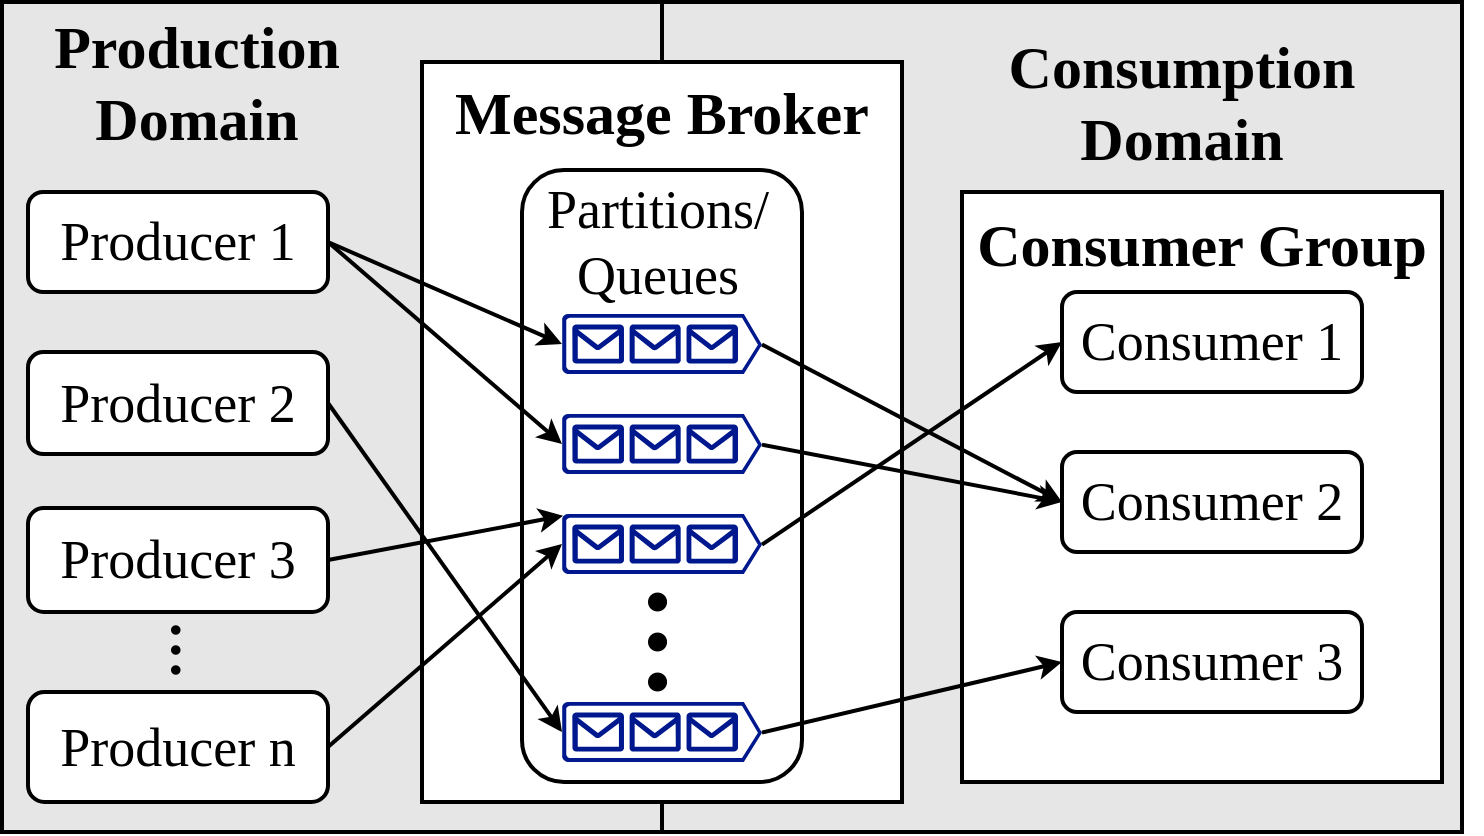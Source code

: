 <mxfile version="20.8.10" type="device"><diagram name="Page-1" id="KMRVGv85CXEB_shTvokp"><mxGraphModel dx="1388" dy="667" grid="1" gridSize="10" guides="1" tooltips="1" connect="1" arrows="1" fold="1" page="1" pageScale="1" pageWidth="850" pageHeight="1100" math="0" shadow="0"><root><mxCell id="0"/><mxCell id="1" parent="0"/><mxCell id="P6dFdV0rht1u66w1sr2N-1" parent="0"/><mxCell id="P6dFdV0rht1u66w1sr2N-2" value="Production Domain" parent="0"/><mxCell id="P6dFdV0rht1u66w1sr2N-3" value="" style="rounded=0;whiteSpace=wrap;html=1;strokeWidth=2;fillColor=#E6E6E6;" vertex="1" parent="P6dFdV0rht1u66w1sr2N-2"><mxGeometry x="210" y="205" width="330" height="415" as="geometry"/></mxCell><mxCell id="P6dFdV0rht1u66w1sr2N-4" value="&lt;span style=&quot;font-size: 30px;&quot;&gt;Production Domain&lt;/span&gt;" style="text;html=1;strokeColor=none;fillColor=none;align=center;verticalAlign=middle;whiteSpace=wrap;rounded=0;strokeWidth=2;fontFamily=Times New Roman;fontSize=30;fontStyle=1" vertex="1" parent="P6dFdV0rht1u66w1sr2N-2"><mxGeometry x="220" y="230" width="175" height="30" as="geometry"/></mxCell><mxCell id="P6dFdV0rht1u66w1sr2N-5" value="Consumption Domain" parent="0"/><mxCell id="P6dFdV0rht1u66w1sr2N-6" value="" style="rounded=0;whiteSpace=wrap;html=1;strokeWidth=2;fillColor=#E6E6E6;" vertex="1" parent="P6dFdV0rht1u66w1sr2N-5"><mxGeometry x="540" y="205" width="400" height="415" as="geometry"/></mxCell><mxCell id="P6dFdV0rht1u66w1sr2N-7" value="&lt;span style=&quot;font-size: 30px;&quot;&gt;Consumption Domain&lt;/span&gt;" style="text;html=1;strokeColor=none;fillColor=none;align=center;verticalAlign=middle;whiteSpace=wrap;rounded=0;strokeWidth=2;fontFamily=Times New Roman;fontSize=30;fontStyle=1" vertex="1" parent="P6dFdV0rht1u66w1sr2N-5"><mxGeometry x="660" y="240" width="280" height="30" as="geometry"/></mxCell><mxCell id="P6dFdV0rht1u66w1sr2N-8" value="Consumer Group" parent="0"/><mxCell id="P6dFdV0rht1u66w1sr2N-9" value="" style="rounded=0;whiteSpace=wrap;html=1;flipH=0;flipV=0;strokeWidth=2;" vertex="1" parent="P6dFdV0rht1u66w1sr2N-8"><mxGeometry x="690" y="300" width="240" height="295" as="geometry"/></mxCell><mxCell id="P6dFdV0rht1u66w1sr2N-10" value="Consumer 1" style="rounded=1;whiteSpace=wrap;html=1;flipH=0;flipV=0;strokeWidth=2;fontFamily=Times New Roman;fontSize=27;" vertex="1" parent="P6dFdV0rht1u66w1sr2N-8"><mxGeometry x="740" y="350" width="150" height="50" as="geometry"/></mxCell><mxCell id="P6dFdV0rht1u66w1sr2N-11" value="Consumer 2" style="rounded=1;whiteSpace=wrap;html=1;flipH=0;flipV=0;strokeWidth=2;fontFamily=Times New Roman;fontSize=27;" vertex="1" parent="P6dFdV0rht1u66w1sr2N-8"><mxGeometry x="740" y="430" width="150" height="50" as="geometry"/></mxCell><mxCell id="P6dFdV0rht1u66w1sr2N-12" value="Consumer 3" style="rounded=1;whiteSpace=wrap;html=1;flipH=0;flipV=0;strokeWidth=2;fontFamily=Times New Roman;fontSize=27;" vertex="1" parent="P6dFdV0rht1u66w1sr2N-8"><mxGeometry x="740" y="510" width="150" height="50" as="geometry"/></mxCell><mxCell id="P6dFdV0rht1u66w1sr2N-13" value="&lt;font style=&quot;font-size: 30px;&quot;&gt;Consumer Group&lt;/font&gt;" style="text;html=1;strokeColor=none;fillColor=none;align=center;verticalAlign=middle;whiteSpace=wrap;rounded=0;strokeWidth=2;fontFamily=Times New Roman;fontSize=80;fontStyle=1" vertex="1" parent="P6dFdV0rht1u66w1sr2N-8"><mxGeometry x="670" y="294" width="280" height="30" as="geometry"/></mxCell><mxCell id="P6dFdV0rht1u66w1sr2N-14" value="Producers" parent="0"/><mxCell id="P6dFdV0rht1u66w1sr2N-15" value="Producer 1" style="rounded=1;whiteSpace=wrap;html=1;strokeWidth=2;fontFamily=Times New Roman;fontSize=27;" vertex="1" parent="P6dFdV0rht1u66w1sr2N-14"><mxGeometry x="223" y="300" width="150" height="50" as="geometry"/></mxCell><mxCell id="P6dFdV0rht1u66w1sr2N-16" value="Producer 2" style="rounded=1;whiteSpace=wrap;html=1;strokeWidth=2;fontFamily=Times New Roman;fontSize=27;" vertex="1" parent="P6dFdV0rht1u66w1sr2N-14"><mxGeometry x="223" y="380" width="150" height="51" as="geometry"/></mxCell><mxCell id="P6dFdV0rht1u66w1sr2N-17" value="Producer 3" style="rounded=1;whiteSpace=wrap;html=1;strokeWidth=2;fontFamily=Times New Roman;fontSize=27;" vertex="1" parent="P6dFdV0rht1u66w1sr2N-14"><mxGeometry x="223" y="458" width="150" height="52" as="geometry"/></mxCell><mxCell id="P6dFdV0rht1u66w1sr2N-18" value="Producer n" style="rounded=1;whiteSpace=wrap;html=1;strokeWidth=2;fontFamily=Times New Roman;fontSize=27;" vertex="1" parent="P6dFdV0rht1u66w1sr2N-14"><mxGeometry x="223" y="550" width="150" height="55" as="geometry"/></mxCell><mxCell id="P6dFdV0rht1u66w1sr2N-19" value="&lt;font face=&quot;Comic Sans MS&quot; style=&quot;font-size: 40px;&quot;&gt;...&lt;/font&gt;" style="text;html=1;strokeColor=none;fillColor=none;align=center;verticalAlign=middle;whiteSpace=wrap;rounded=0;strokeWidth=2;rotation=90;" vertex="1" parent="P6dFdV0rht1u66w1sr2N-14"><mxGeometry x="290" y="518" width="38" height="22" as="geometry"/></mxCell><mxCell id="P6dFdV0rht1u66w1sr2N-20" value="Message Broker" parent="0"/><mxCell id="P6dFdV0rht1u66w1sr2N-21" value="" style="rounded=0;whiteSpace=wrap;html=1;strokeWidth=2;" vertex="1" parent="P6dFdV0rht1u66w1sr2N-20"><mxGeometry x="420" y="235" width="240" height="370" as="geometry"/></mxCell><mxCell id="P6dFdV0rht1u66w1sr2N-22" value="" style="rounded=1;whiteSpace=wrap;html=1;strokeWidth=2;" vertex="1" parent="P6dFdV0rht1u66w1sr2N-20"><mxGeometry x="470" y="289" width="140" height="306" as="geometry"/></mxCell><mxCell id="P6dFdV0rht1u66w1sr2N-23" value="" style="sketch=0;aspect=fixed;pointerEvents=1;shadow=0;dashed=0;html=1;strokeColor=none;labelPosition=center;verticalLabelPosition=bottom;verticalAlign=top;align=center;fillColor=#00188D;shape=mxgraph.azure.queue_generic;strokeWidth=2;" vertex="1" parent="P6dFdV0rht1u66w1sr2N-20"><mxGeometry x="490" y="411" width="100" height="30" as="geometry"/></mxCell><mxCell id="P6dFdV0rht1u66w1sr2N-24" value="" style="sketch=0;aspect=fixed;pointerEvents=1;shadow=0;dashed=0;html=1;strokeColor=none;labelPosition=center;verticalLabelPosition=bottom;verticalAlign=top;align=center;fillColor=#00188D;shape=mxgraph.azure.queue_generic;strokeWidth=2;" vertex="1" parent="P6dFdV0rht1u66w1sr2N-20"><mxGeometry x="490" y="461" width="100" height="30" as="geometry"/></mxCell><mxCell id="P6dFdV0rht1u66w1sr2N-25" value="" style="sketch=0;aspect=fixed;pointerEvents=1;shadow=0;dashed=0;html=1;strokeColor=none;labelPosition=center;verticalLabelPosition=bottom;verticalAlign=top;align=center;fillColor=#00188D;shape=mxgraph.azure.queue_generic;strokeWidth=2;" vertex="1" parent="P6dFdV0rht1u66w1sr2N-20"><mxGeometry x="490" y="361" width="100" height="30" as="geometry"/></mxCell><mxCell id="P6dFdV0rht1u66w1sr2N-26" value="" style="sketch=0;aspect=fixed;pointerEvents=1;shadow=0;dashed=0;html=1;strokeColor=none;labelPosition=center;verticalLabelPosition=bottom;verticalAlign=top;align=center;fillColor=#00188D;shape=mxgraph.azure.queue_generic;strokeWidth=2;" vertex="1" parent="P6dFdV0rht1u66w1sr2N-20"><mxGeometry x="490" y="555" width="100" height="30" as="geometry"/></mxCell><mxCell id="P6dFdV0rht1u66w1sr2N-27" value="&lt;font face=&quot;Comic Sans MS&quot; style=&quot;font-size: 80px;&quot;&gt;...&lt;/font&gt;" style="text;html=1;strokeColor=none;fillColor=none;align=center;verticalAlign=middle;whiteSpace=wrap;rounded=0;strokeWidth=2;rotation=90;" vertex="1" parent="P6dFdV0rht1u66w1sr2N-20"><mxGeometry x="532" y="510" width="60" height="30" as="geometry"/></mxCell><mxCell id="P6dFdV0rht1u66w1sr2N-28" value="&lt;font style=&quot;font-size: 30px;&quot;&gt;Message Broker&lt;/font&gt;" style="text;html=1;strokeColor=none;fillColor=none;align=center;verticalAlign=middle;whiteSpace=wrap;rounded=0;strokeWidth=2;fontFamily=Times New Roman;fontSize=30;fontStyle=1" vertex="1" parent="P6dFdV0rht1u66w1sr2N-20"><mxGeometry x="400" y="245" width="280" height="30" as="geometry"/></mxCell><mxCell id="P6dFdV0rht1u66w1sr2N-29" value="&lt;font style=&quot;font-size: 27px;&quot;&gt;Partitions/&lt;br&gt;Queues&lt;/font&gt;" style="text;html=1;strokeColor=none;fillColor=none;align=center;verticalAlign=middle;whiteSpace=wrap;rounded=0;strokeWidth=2;fontFamily=Times New Roman;fontSize=20;" vertex="1" parent="P6dFdV0rht1u66w1sr2N-20"><mxGeometry x="508" y="310" width="60" height="30" as="geometry"/></mxCell><mxCell id="P6dFdV0rht1u66w1sr2N-30" value="producer-partiton" parent="0"/><mxCell id="P6dFdV0rht1u66w1sr2N-31" value="" style="endArrow=classic;html=1;rounded=0;fontFamily=Comic Sans MS;fontSize=14;strokeWidth=2;entryX=0;entryY=0.5;entryDx=0;entryDy=0;entryPerimeter=0;exitX=1;exitY=0.5;exitDx=0;exitDy=0;" edge="1" parent="P6dFdV0rht1u66w1sr2N-30" source="P6dFdV0rht1u66w1sr2N-15" target="P6dFdV0rht1u66w1sr2N-25"><mxGeometry width="50" height="50" relative="1" as="geometry"><mxPoint x="330" y="357" as="sourcePoint"/><mxPoint x="490" y="357" as="targetPoint"/></mxGeometry></mxCell><mxCell id="P6dFdV0rht1u66w1sr2N-32" value="" style="endArrow=classic;html=1;rounded=0;fontFamily=Comic Sans MS;fontSize=14;strokeWidth=2;entryX=0;entryY=0.5;entryDx=0;entryDy=0;entryPerimeter=0;exitX=1;exitY=0.5;exitDx=0;exitDy=0;" edge="1" parent="P6dFdV0rht1u66w1sr2N-30" source="P6dFdV0rht1u66w1sr2N-15" target="P6dFdV0rht1u66w1sr2N-23"><mxGeometry width="50" height="50" relative="1" as="geometry"><mxPoint x="330" y="358" as="sourcePoint"/><mxPoint x="490" y="407" as="targetPoint"/></mxGeometry></mxCell><mxCell id="P6dFdV0rht1u66w1sr2N-33" value="" style="endArrow=classic;html=1;rounded=0;fontFamily=Comic Sans MS;fontSize=14;strokeWidth=2;entryX=0;entryY=0.5;entryDx=0;entryDy=0;entryPerimeter=0;exitX=1;exitY=0.5;exitDx=0;exitDy=0;" edge="1" parent="P6dFdV0rht1u66w1sr2N-30" source="P6dFdV0rht1u66w1sr2N-16"><mxGeometry width="50" height="50" relative="1" as="geometry"><mxPoint x="330" y="416" as="sourcePoint"/><mxPoint x="490" y="570" as="targetPoint"/></mxGeometry></mxCell><mxCell id="P6dFdV0rht1u66w1sr2N-34" value="" style="endArrow=classic;html=1;rounded=0;fontFamily=Comic Sans MS;fontSize=14;strokeWidth=2;entryX=0.005;entryY=0.03;entryDx=0;entryDy=0;entryPerimeter=0;exitX=1;exitY=0.5;exitDx=0;exitDy=0;" edge="1" parent="P6dFdV0rht1u66w1sr2N-30" source="P6dFdV0rht1u66w1sr2N-17" target="P6dFdV0rht1u66w1sr2N-24"><mxGeometry width="50" height="50" relative="1" as="geometry"><mxPoint x="330" y="473" as="sourcePoint"/><mxPoint x="490" y="457" as="targetPoint"/></mxGeometry></mxCell><mxCell id="P6dFdV0rht1u66w1sr2N-35" value="" style="endArrow=classic;html=1;rounded=0;fontFamily=Comic Sans MS;fontSize=14;strokeWidth=2;entryX=0;entryY=0.5;entryDx=0;entryDy=0;entryPerimeter=0;exitX=1;exitY=0.5;exitDx=0;exitDy=0;" edge="1" parent="P6dFdV0rht1u66w1sr2N-30" source="P6dFdV0rht1u66w1sr2N-18" target="P6dFdV0rht1u66w1sr2N-24"><mxGeometry width="50" height="50" relative="1" as="geometry"><mxPoint x="330" y="580" as="sourcePoint"/><mxPoint x="490" y="457" as="targetPoint"/></mxGeometry></mxCell><mxCell id="P6dFdV0rht1u66w1sr2N-36" value="partition-consumer" parent="0"/><mxCell id="P6dFdV0rht1u66w1sr2N-37" value="" style="endArrow=classic;html=1;rounded=0;fontFamily=Comic Sans MS;fontSize=14;strokeWidth=2;entryX=0;entryY=0.5;entryDx=0;entryDy=0;exitX=1;exitY=0.51;exitDx=0;exitDy=0;exitPerimeter=0;" edge="1" parent="P6dFdV0rht1u66w1sr2N-36" source="P6dFdV0rht1u66w1sr2N-25" target="P6dFdV0rht1u66w1sr2N-11"><mxGeometry width="50" height="50" relative="1" as="geometry"><mxPoint x="650" y="335" as="sourcePoint"/><mxPoint x="810" y="335" as="targetPoint"/></mxGeometry></mxCell><mxCell id="P6dFdV0rht1u66w1sr2N-38" value="" style="endArrow=classic;html=1;rounded=0;fontFamily=Comic Sans MS;fontSize=14;strokeWidth=2;entryX=0;entryY=0.5;entryDx=0;entryDy=0;exitX=1;exitY=0.51;exitDx=0;exitDy=0;exitPerimeter=0;" edge="1" parent="P6dFdV0rht1u66w1sr2N-36" source="P6dFdV0rht1u66w1sr2N-23" target="P6dFdV0rht1u66w1sr2N-11"><mxGeometry width="50" height="50" relative="1" as="geometry"><mxPoint x="600" y="367.3" as="sourcePoint"/><mxPoint x="760" y="512" as="targetPoint"/></mxGeometry></mxCell><mxCell id="P6dFdV0rht1u66w1sr2N-39" value="" style="endArrow=classic;html=1;rounded=0;fontFamily=Comic Sans MS;fontSize=14;strokeWidth=2;entryX=0;entryY=0.5;entryDx=0;entryDy=0;exitX=1;exitY=0.51;exitDx=0;exitDy=0;exitPerimeter=0;" edge="1" parent="P6dFdV0rht1u66w1sr2N-36" source="P6dFdV0rht1u66w1sr2N-26" target="P6dFdV0rht1u66w1sr2N-12"><mxGeometry width="50" height="50" relative="1" as="geometry"><mxPoint x="600" y="417.3" as="sourcePoint"/><mxPoint x="760" y="512" as="targetPoint"/></mxGeometry></mxCell><mxCell id="P6dFdV0rht1u66w1sr2N-40" value="" style="endArrow=classic;html=1;rounded=0;fontFamily=Comic Sans MS;fontSize=14;strokeWidth=2;entryX=0;entryY=0.5;entryDx=0;entryDy=0;exitX=1;exitY=0.51;exitDx=0;exitDy=0;exitPerimeter=0;" edge="1" parent="P6dFdV0rht1u66w1sr2N-36" source="P6dFdV0rht1u66w1sr2N-24" target="P6dFdV0rht1u66w1sr2N-10"><mxGeometry width="50" height="50" relative="1" as="geometry"><mxPoint x="600" y="580.3" as="sourcePoint"/><mxPoint x="760" y="570" as="targetPoint"/></mxGeometry></mxCell></root></mxGraphModel></diagram></mxfile>